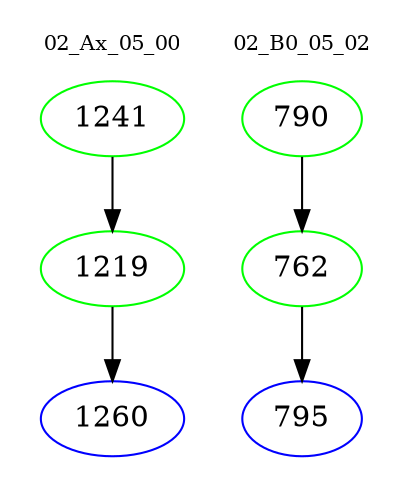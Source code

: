 digraph{
subgraph cluster_0 {
color = white
label = "02_Ax_05_00";
fontsize=10;
T0_1241 [label="1241", color="green"]
T0_1241 -> T0_1219 [color="black"]
T0_1219 [label="1219", color="green"]
T0_1219 -> T0_1260 [color="black"]
T0_1260 [label="1260", color="blue"]
}
subgraph cluster_1 {
color = white
label = "02_B0_05_02";
fontsize=10;
T1_790 [label="790", color="green"]
T1_790 -> T1_762 [color="black"]
T1_762 [label="762", color="green"]
T1_762 -> T1_795 [color="black"]
T1_795 [label="795", color="blue"]
}
}
